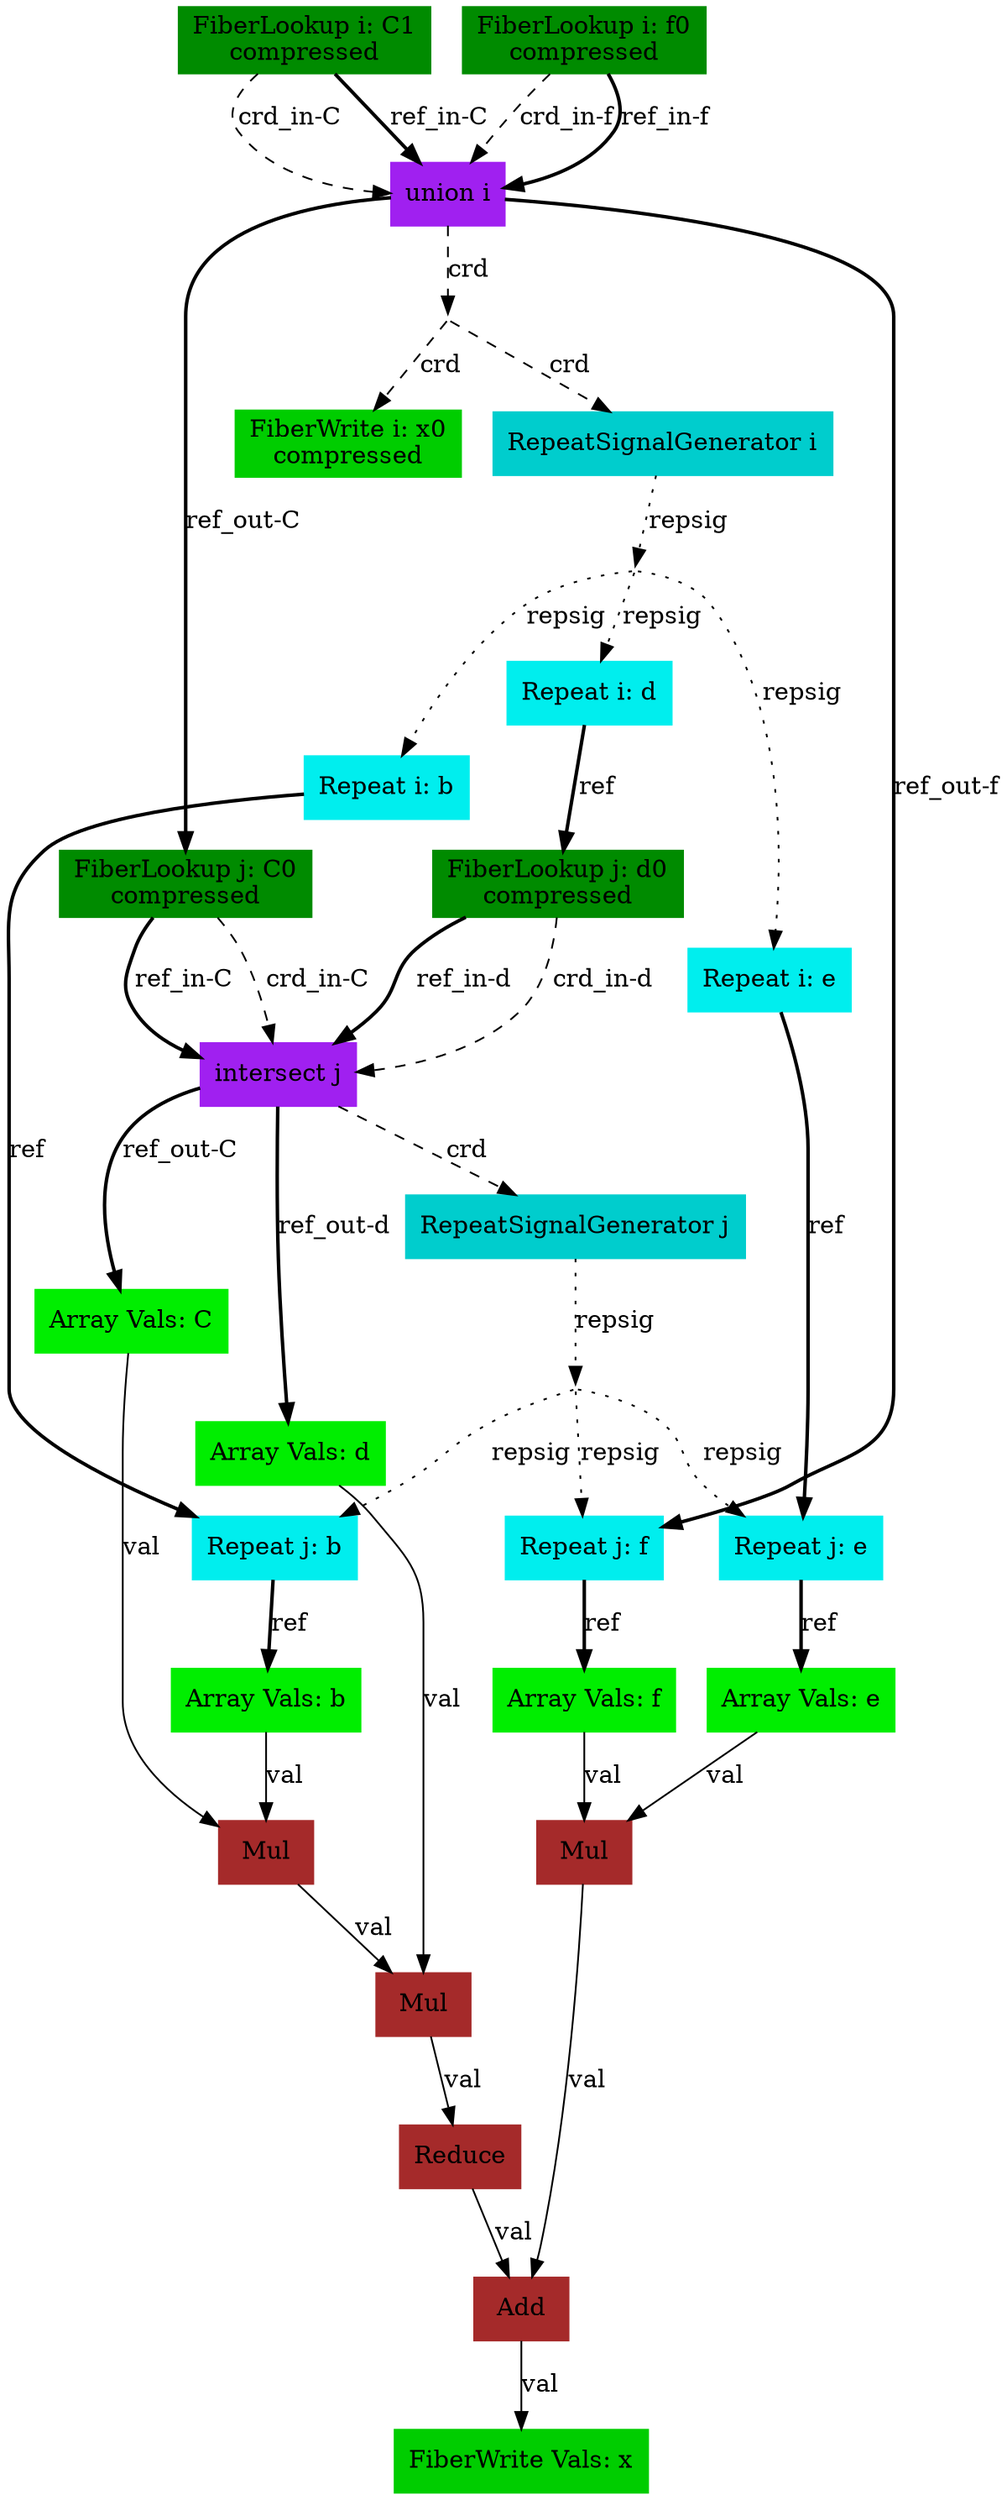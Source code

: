 digraph SAM {
    comment="x=s0,b=none,C=ss10,d=s0,e=none,f=s0"
    27 [comment="type=fiberlookup,index=i,tensor=C,mode=1,format=compressed,src=true,root=true" label="FiberLookup i: C1\ncompressed" color=green4 shape=box style=filled type="fiberlookup" index="i" tensor="C" mode="1" format="compressed" src="true" root="true"]
    26 [comment="type=union,index=i" label="union i" color=purple shape=box style=filled type="union" index="i"]
    25 [comment="type=broadcast" shape=point style=invis type="broadcast"]
    1 [comment="type=fiberwrite,index=i,tensor=x,mode=0,format=compressed,segsize=2,crdsize=C1_dim,sink=true" label="FiberWrite i: x0\ncompressed" color=green3 shape=box style=filled type="fiberwrite" index="i" tensor="x" mode="0" format="compressed" segsize="2" crdsize="C1_dim" sink="true"]
    24 [comment="type=repsiggen,index=i" label="RepeatSignalGenerator i" color=cyan3 shape=box style=filled type="repsiggen" index="i"]
    23 [comment="type=broadcast" shape=point style=invis type="broadcast"]
    20 [comment="type=repeat,index=i,tensor=b,root=true" label="Repeat i: b" color=cyan2 shape=box style=filled type="repeat" index="i" tensor="b" root="true"]
    12 [comment="type=repeat,index=j,tensor=b,root=false" label="Repeat j: b" color=cyan2 shape=box style=filled type="repeat" index="j" tensor="b" root="false"]
    6 [comment="type=arrayvals,tensor=b" label="Array Vals: b" color=green2 shape=box style=filled type="arrayvals" tensor="b"]
    5 [comment="type=mul" label="Mul" color=brown shape=box style=filled type="mul"]
    4 [comment="type=mul" label="Mul" color=brown shape=box style=filled type="mul"]
    3 [comment="type=add,sub=0" label="Add" color=brown shape=box style=filled type="add" sub="0"]
    2 [comment="type=reduce" label="Reduce" color=brown shape=box style=filled type="reduce"]
    0 [comment="type=fiberwrite,mode=vals,tensor=x,size=1*C1_dim,sink=true" label="FiberWrite Vals: x" color=green3 shape=box style=filled type="fiberwrite" tensor="x" mode="vals" size="1*C1_dim" sink="true"]
    21 [comment="type=repeat,index=i,tensor=d,root=true" label="Repeat i: d" color=cyan2 shape=box style=filled type="repeat" index="i" tensor="d" root="true"]
    19 [comment="type=fiberlookup,index=j,tensor=d,mode=0,format=compressed,src=true,root=false" label="FiberLookup j: d0\ncompressed" color=green4 shape=box style=filled type="fiberlookup" index="j" tensor="d" mode="0" format="compressed" src="true" root="false"]
    17 [comment="type=intersect,index=j" label="intersect j" color=purple shape=box style=filled type="intersect" index="j"]
    16 [comment="type=repsiggen,index=j" label="RepeatSignalGenerator j" color=cyan3 shape=box style=filled type="repsiggen" index="j"]
    15 [comment="type=broadcast" shape=point style=invis type="broadcast"]
    13 [comment="type=repeat,index=j,tensor=e,root=false" label="Repeat j: e" color=cyan2 shape=box style=filled type="repeat" index="j" tensor="e" root="false"]
    10 [comment="type=arrayvals,tensor=e" label="Array Vals: e" color=green2 shape=box style=filled type="arrayvals" tensor="e"]
    9 [comment="type=mul" label="Mul" color=brown shape=box style=filled type="mul"]
    14 [comment="type=repeat,index=j,tensor=f,root=false" label="Repeat j: f" color=cyan2 shape=box style=filled type="repeat" index="j" tensor="f" root="false"]
    11 [comment="type=arrayvals,tensor=f" label="Array Vals: f" color=green2 shape=box style=filled type="arrayvals" tensor="f"]
    7 [comment="type=arrayvals,tensor=C" label="Array Vals: C" color=green2 shape=box style=filled type="arrayvals" tensor="C"]
    8 [comment="type=arrayvals,tensor=d" label="Array Vals: d" color=green2 shape=box style=filled type="arrayvals" tensor="d"]
    22 [comment="type=repeat,index=i,tensor=e,root=true" label="Repeat i: e" color=cyan2 shape=box style=filled type="repeat" index="i" tensor="e" root="true"]
    18 [comment="type=fiberlookup,index=j,tensor=C,mode=0,format=compressed,src=true,root=false" label="FiberLookup j: C0\ncompressed" color=green4 shape=box style=filled type="fiberlookup" index="j" tensor="C" mode="0" format="compressed" src="true" root="false"]
    28 [comment="type=fiberlookup,index=i,tensor=f,mode=0,format=compressed,src=true,root=true" label="FiberLookup i: f0\ncompressed" color=green4 shape=box style=filled type="fiberlookup" index="i" tensor="f" mode="0" format="compressed" src="true" root="true"]
    27 -> 26 [label="crd_in-C" style=dashed type="crd" comment="in-C"]
    26 -> 25 [label="crd" style=dashed type="crd"]
    25 -> 1 [label="crd" style=dashed type="crd"]
    25 -> 24 [label="crd" style=dashed type="crd"]
    24 -> 23 [label="repsig" style=dotted type="repsig"]
    23 -> 20 [label="repsig" style=dotted type="repsig"]
    20 -> 12 [label="ref" style=bold type="ref"]
    12 -> 6 [label="ref" style=bold type="ref"]
    6 -> 5 [label="val" type="val"]
    5 -> 4 [label="val" type="val"]
    4 -> 2 [label="val" type="val"]
    3 -> 0 [label="val" type="val"]
    2 -> 3 [label="val" type="val"]
    23 -> 21 [label="repsig" style=dotted type="repsig"]
    21 -> 19 [label="ref" style=bold type="ref"]
    19 -> 17 [label="crd_in-d" style=dashed type="crd" comment="in-d"]
    17 -> 16 [label="crd" style=dashed type="crd"]
    16 -> 15 [label="repsig" style=dotted type="repsig"]
    15 -> 12 [label="repsig" style=dotted type="repsig"]
    15 -> 13 [label="repsig" style=dotted type="repsig"]
    13 -> 10 [label="ref" style=bold type="ref"]
    10 -> 9 [label="val" type="val"]
    9 -> 3 [label="val" type="val"]
    15 -> 14 [label="repsig" style=dotted type="repsig"]
    14 -> 11 [label="ref" style=bold type="ref"]
    11 -> 9 [label="val" type="val"]
    17 -> 7 [label="ref_out-C" style=bold type="ref" comment="out-C"]
    7 -> 5 [label="val" type="val"]
    17 -> 8 [label="ref_out-d" style=bold type="ref" comment="out-d"]
    8 -> 4 [label="val" type="val"]
    19 -> 17 [label="ref_in-d" style=bold type="ref" comment="in-d"]
    23 -> 22 [label="repsig" style=dotted type="repsig"]
    22 -> 13 [label="ref" style=bold type="ref"]
    26 -> 18 [label="ref_out-C" style=bold type="ref" comment="out-C"]
    18 -> 17 [label="crd_in-C" style=dashed type="crd" comment="in-C"]
    18 -> 17 [label="ref_in-C" style=bold type="ref" comment="in-C"]
    26 -> 14 [label="ref_out-f" style=bold type="ref" comment="out-f"]
    27 -> 26 [label="ref_in-C" style=bold type="ref" comment="in-C"]
    28 -> 26 [label="crd_in-f" style=dashed type="crd" comment="in-f"]
    28 -> 26 [label="ref_in-f" style=bold type="ref" comment="in-f"]
}
